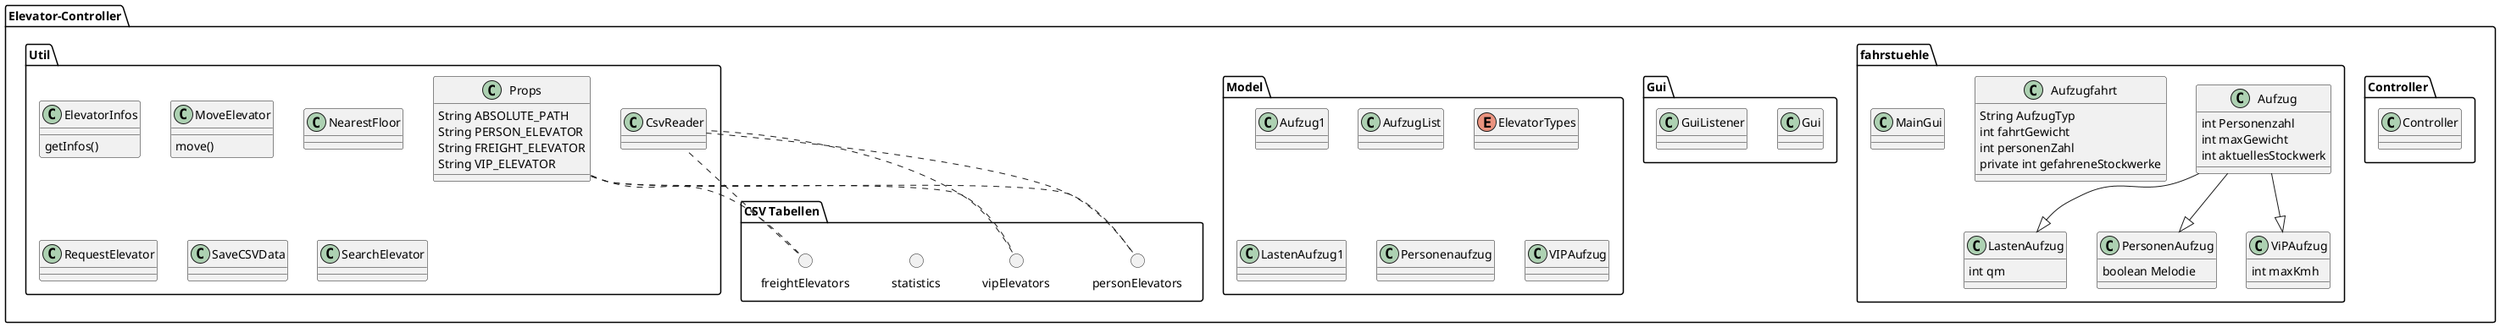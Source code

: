 @startuml
'https://plantuml.com/class-diagram
package "Elevator-Controller" {
package "Controller"{
class Controller
}
package "fahrstuehle"{
class Aufzug {
int Personenzahl
int maxGewicht
int aktuellesStockwerk
}

class Aufzugfahrt {
String AufzugTyp
int fahrtGewicht
int personenZahl
private int gefahreneStockwerke
}

class LastenAufzug{
int qm
}
class MainGui
class PersonenAufzug {
boolean Melodie
}

class ViPAufzug {
int maxKmh
}
}

package "Gui"{
class Gui
class GuiListener
}

package "Model"{
class Aufzug1
class AufzugList
enum ElevatorTypes
class LastenAufzug1
class Personenaufzug
class VIPAufzug
}
package "Util"{
class CsvReader
class ElevatorInfos {
getInfos()
}
class MoveElevator {
move()
}
class NearestFloor
class Props {
String ABSOLUTE_PATH
String PERSON_ELEVATOR
String FREIGHT_ELEVATOR
String VIP_ELEVATOR
}
class RequestElevator
class SaveCSVData
class SearchElevator
}

package "CSV Tabellen" {
circle freightElevators
circle personElevators
circle statistics
circle vipElevators
}
}

freightElevators .. CsvReader
personElevators .. CsvReader
vipElevators .. CsvReader

Props .. freightElevators
Props .. personElevators
Props .. vipElevators

Aufzug --|> LastenAufzug
Aufzug --|> PersonenAufzug
Aufzug --|> ViPAufzug


@enduml